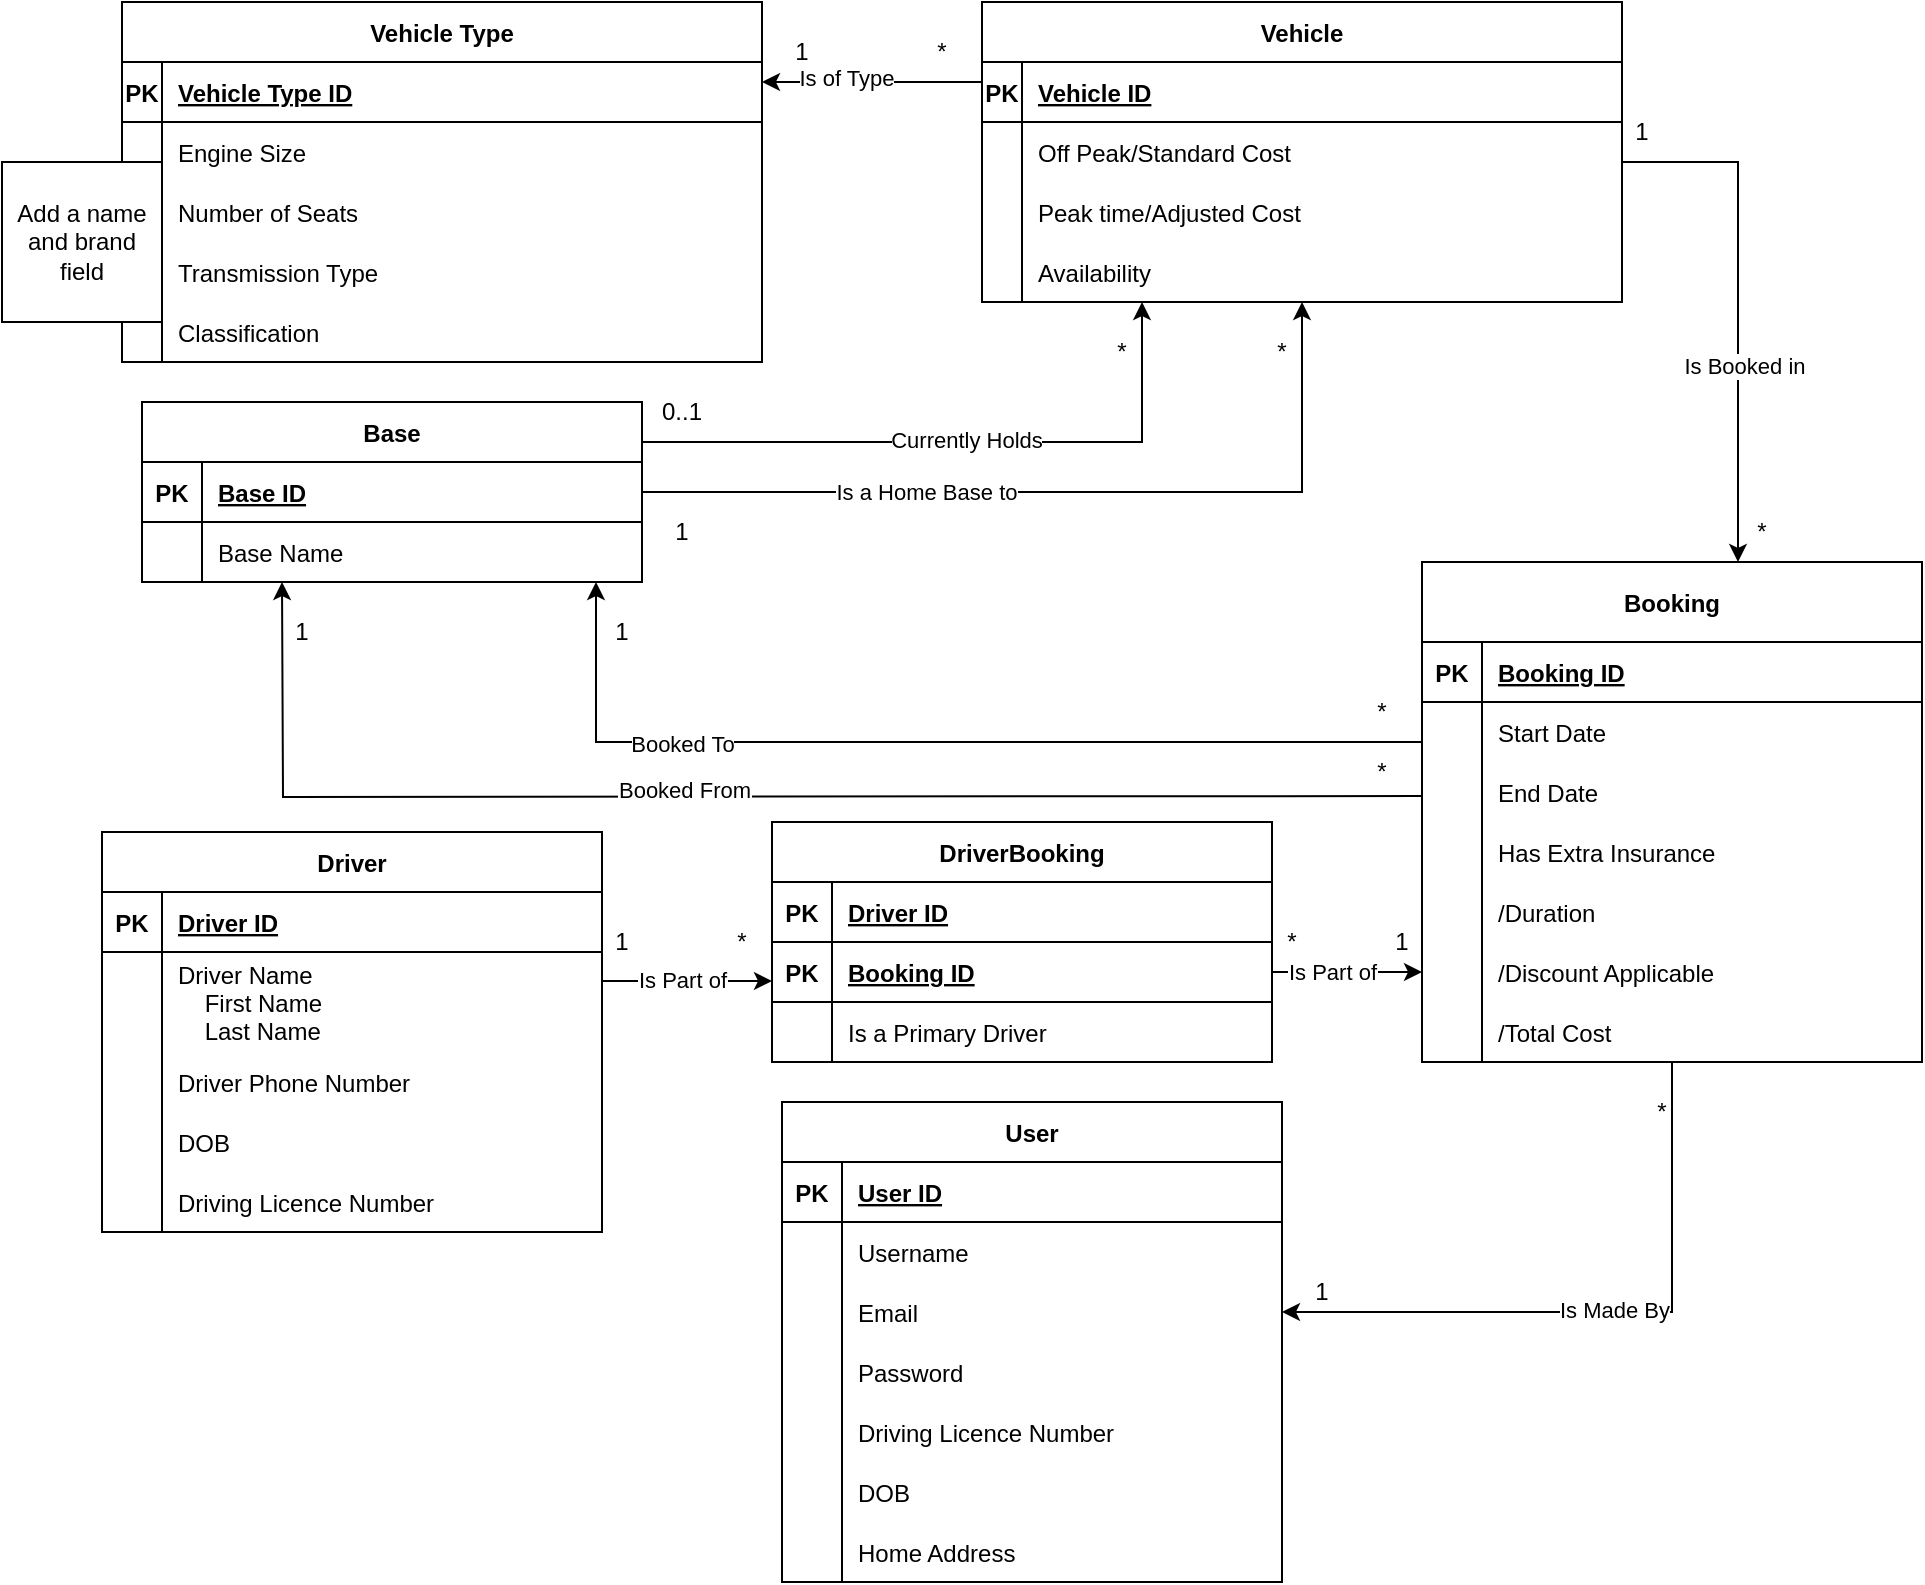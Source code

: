 <mxfile version="23.1.1" type="github">
  <diagram id="R2lEEEUBdFMjLlhIrx00" name="Page-1">
    <mxGraphModel dx="1900" dy="1703" grid="1" gridSize="10" guides="1" tooltips="1" connect="1" arrows="1" fold="1" page="1" pageScale="1" pageWidth="850" pageHeight="1100" math="0" shadow="0" extFonts="Permanent Marker^https://fonts.googleapis.com/css?family=Permanent+Marker">
      <root>
        <mxCell id="0" />
        <mxCell id="1" parent="0" />
        <mxCell id="C-vyLk0tnHw3VtMMgP7b-23" value="Base" style="shape=table;startSize=30;container=1;collapsible=1;childLayout=tableLayout;fixedRows=1;rowLines=0;fontStyle=1;align=center;resizeLast=1;" parent="1" vertex="1">
          <mxGeometry x="-20" y="150" width="250" height="90" as="geometry" />
        </mxCell>
        <mxCell id="C-vyLk0tnHw3VtMMgP7b-24" value="" style="shape=partialRectangle;collapsible=0;dropTarget=0;pointerEvents=0;fillColor=none;points=[[0,0.5],[1,0.5]];portConstraint=eastwest;top=0;left=0;right=0;bottom=1;" parent="C-vyLk0tnHw3VtMMgP7b-23" vertex="1">
          <mxGeometry y="30" width="250" height="30" as="geometry" />
        </mxCell>
        <mxCell id="C-vyLk0tnHw3VtMMgP7b-25" value="PK" style="shape=partialRectangle;overflow=hidden;connectable=0;fillColor=none;top=0;left=0;bottom=0;right=0;fontStyle=1;" parent="C-vyLk0tnHw3VtMMgP7b-24" vertex="1">
          <mxGeometry width="30" height="30" as="geometry">
            <mxRectangle width="30" height="30" as="alternateBounds" />
          </mxGeometry>
        </mxCell>
        <mxCell id="C-vyLk0tnHw3VtMMgP7b-26" value="Base ID" style="shape=partialRectangle;overflow=hidden;connectable=0;fillColor=none;top=0;left=0;bottom=0;right=0;align=left;spacingLeft=6;fontStyle=5;" parent="C-vyLk0tnHw3VtMMgP7b-24" vertex="1">
          <mxGeometry x="30" width="220" height="30" as="geometry">
            <mxRectangle width="220" height="30" as="alternateBounds" />
          </mxGeometry>
        </mxCell>
        <mxCell id="C-vyLk0tnHw3VtMMgP7b-27" value="" style="shape=partialRectangle;collapsible=0;dropTarget=0;pointerEvents=0;fillColor=none;points=[[0,0.5],[1,0.5]];portConstraint=eastwest;top=0;left=0;right=0;bottom=0;" parent="C-vyLk0tnHw3VtMMgP7b-23" vertex="1">
          <mxGeometry y="60" width="250" height="30" as="geometry" />
        </mxCell>
        <mxCell id="C-vyLk0tnHw3VtMMgP7b-28" value="" style="shape=partialRectangle;overflow=hidden;connectable=0;fillColor=none;top=0;left=0;bottom=0;right=0;" parent="C-vyLk0tnHw3VtMMgP7b-27" vertex="1">
          <mxGeometry width="30" height="30" as="geometry">
            <mxRectangle width="30" height="30" as="alternateBounds" />
          </mxGeometry>
        </mxCell>
        <mxCell id="C-vyLk0tnHw3VtMMgP7b-29" value="Base Name" style="shape=partialRectangle;overflow=hidden;connectable=0;fillColor=none;top=0;left=0;bottom=0;right=0;align=left;spacingLeft=6;" parent="C-vyLk0tnHw3VtMMgP7b-27" vertex="1">
          <mxGeometry x="30" width="220" height="30" as="geometry">
            <mxRectangle width="220" height="30" as="alternateBounds" />
          </mxGeometry>
        </mxCell>
        <mxCell id="XFziTfGbW6GDm8dm62b6-1" style="edgeStyle=orthogonalEdgeStyle;rounded=0;orthogonalLoop=1;jettySize=auto;html=1;exitX=1;exitY=0.25;exitDx=0;exitDy=0;" parent="1" source="C-vyLk0tnHw3VtMMgP7b-23" edge="1">
          <mxGeometry relative="1" as="geometry">
            <mxPoint x="480" y="100" as="targetPoint" />
            <Array as="points">
              <mxPoint x="230" y="170" />
            </Array>
            <mxPoint x="320" y="210" as="sourcePoint" />
          </mxGeometry>
        </mxCell>
        <mxCell id="XFziTfGbW6GDm8dm62b6-3" value="Currently Holds" style="edgeLabel;html=1;align=center;verticalAlign=middle;resizable=0;points=[];" parent="XFziTfGbW6GDm8dm62b6-1" vertex="1" connectable="0">
          <mxGeometry x="-0.255" relative="1" as="geometry">
            <mxPoint x="44" y="-1" as="offset" />
          </mxGeometry>
        </mxCell>
        <mxCell id="XFziTfGbW6GDm8dm62b6-7" style="edgeStyle=orthogonalEdgeStyle;rounded=0;orthogonalLoop=1;jettySize=auto;html=1;" parent="1" edge="1">
          <mxGeometry relative="1" as="geometry">
            <mxPoint x="778" y="230" as="targetPoint" />
            <Array as="points">
              <mxPoint x="720" y="30" />
              <mxPoint x="778" y="30" />
            </Array>
            <mxPoint x="720" y="30" as="sourcePoint" />
          </mxGeometry>
        </mxCell>
        <mxCell id="XFziTfGbW6GDm8dm62b6-39" value="Is Booked in" style="edgeLabel;html=1;align=center;verticalAlign=middle;resizable=0;points=[];" parent="XFziTfGbW6GDm8dm62b6-7" vertex="1" connectable="0">
          <mxGeometry x="0.236" y="3" relative="1" as="geometry">
            <mxPoint as="offset" />
          </mxGeometry>
        </mxCell>
        <mxCell id="XFziTfGbW6GDm8dm62b6-15" style="edgeStyle=orthogonalEdgeStyle;rounded=0;orthogonalLoop=1;jettySize=auto;html=1;entryX=1;entryY=0.5;entryDx=0;entryDy=0;" parent="1" edge="1">
          <mxGeometry relative="1" as="geometry">
            <mxPoint x="745" y="480" as="sourcePoint" />
            <mxPoint x="550" y="605" as="targetPoint" />
            <Array as="points">
              <mxPoint x="745.5" y="605" />
            </Array>
          </mxGeometry>
        </mxCell>
        <mxCell id="XFziTfGbW6GDm8dm62b6-29" value="Is Made By" style="edgeLabel;html=1;align=center;verticalAlign=middle;resizable=0;points=[];" parent="XFziTfGbW6GDm8dm62b6-15" vertex="1" connectable="0">
          <mxGeometry x="-0.039" y="-2" relative="1" as="geometry">
            <mxPoint y="1" as="offset" />
          </mxGeometry>
        </mxCell>
        <mxCell id="XFziTfGbW6GDm8dm62b6-22" style="edgeStyle=orthogonalEdgeStyle;rounded=0;orthogonalLoop=1;jettySize=auto;html=1;exitX=1;exitY=0.5;exitDx=0;exitDy=0;" parent="1" source="C-vyLk0tnHw3VtMMgP7b-27" edge="1">
          <mxGeometry relative="1" as="geometry">
            <mxPoint x="300" y="200" as="sourcePoint" />
            <mxPoint x="560" y="100" as="targetPoint" />
            <Array as="points">
              <mxPoint x="560" y="195" />
            </Array>
          </mxGeometry>
        </mxCell>
        <mxCell id="XFziTfGbW6GDm8dm62b6-25" value="Is a Home Base to" style="edgeLabel;html=1;align=center;verticalAlign=middle;resizable=0;points=[];" parent="XFziTfGbW6GDm8dm62b6-22" vertex="1" connectable="0">
          <mxGeometry x="-0.243" y="3" relative="1" as="geometry">
            <mxPoint y="3" as="offset" />
          </mxGeometry>
        </mxCell>
        <mxCell id="XFziTfGbW6GDm8dm62b6-35" style="edgeStyle=orthogonalEdgeStyle;rounded=0;orthogonalLoop=1;jettySize=auto;html=1;" parent="1" edge="1">
          <mxGeometry relative="1" as="geometry">
            <mxPoint x="50" y="240" as="targetPoint" />
            <mxPoint x="620" y="347" as="sourcePoint" />
          </mxGeometry>
        </mxCell>
        <mxCell id="XFziTfGbW6GDm8dm62b6-36" value="Booked From" style="edgeLabel;html=1;align=center;verticalAlign=middle;resizable=0;points=[];" parent="XFziTfGbW6GDm8dm62b6-35" vertex="1" connectable="0">
          <mxGeometry x="0.092" y="-4" relative="1" as="geometry">
            <mxPoint as="offset" />
          </mxGeometry>
        </mxCell>
        <mxCell id="XFziTfGbW6GDm8dm62b6-37" style="edgeStyle=orthogonalEdgeStyle;rounded=0;orthogonalLoop=1;jettySize=auto;html=1;exitX=0;exitY=0.793;exitDx=0;exitDy=0;exitPerimeter=0;" parent="1" source="XFziTfGbW6GDm8dm62b6-12" edge="1">
          <mxGeometry relative="1" as="geometry">
            <Array as="points">
              <mxPoint x="620" y="320" />
              <mxPoint x="207" y="320" />
            </Array>
            <mxPoint x="660" y="320" as="sourcePoint" />
            <mxPoint x="207" y="240" as="targetPoint" />
          </mxGeometry>
        </mxCell>
        <mxCell id="XFziTfGbW6GDm8dm62b6-38" value="Booked To" style="edgeLabel;html=1;align=center;verticalAlign=middle;resizable=0;points=[];" parent="XFziTfGbW6GDm8dm62b6-37" vertex="1" connectable="0">
          <mxGeometry x="0.508" y="1" relative="1" as="geometry">
            <mxPoint as="offset" />
          </mxGeometry>
        </mxCell>
        <mxCell id="uWBuWXja9LEsh-4lgXYK-19" style="edgeStyle=orthogonalEdgeStyle;rounded=0;orthogonalLoop=1;jettySize=auto;html=1;entryX=0;entryY=0.5;entryDx=0;entryDy=0;" parent="1" edge="1">
          <mxGeometry relative="1" as="geometry">
            <mxPoint x="210" y="439.5" as="sourcePoint" />
            <mxPoint x="295" y="439.5" as="targetPoint" />
          </mxGeometry>
        </mxCell>
        <mxCell id="uWBuWXja9LEsh-4lgXYK-20" value="Is Part of" style="edgeLabel;html=1;align=center;verticalAlign=middle;resizable=0;points=[];" parent="uWBuWXja9LEsh-4lgXYK-19" vertex="1" connectable="0">
          <mxGeometry x="0.148" y="2" relative="1" as="geometry">
            <mxPoint x="-9" y="1" as="offset" />
          </mxGeometry>
        </mxCell>
        <mxCell id="uWBuWXja9LEsh-4lgXYK-27" style="edgeStyle=orthogonalEdgeStyle;rounded=0;orthogonalLoop=1;jettySize=auto;html=1;" parent="1" edge="1">
          <mxGeometry relative="1" as="geometry">
            <mxPoint x="290" y="-10" as="targetPoint" />
            <mxPoint x="400" y="-10" as="sourcePoint" />
            <Array as="points">
              <mxPoint x="370" y="-10" />
              <mxPoint x="370" y="-10" />
            </Array>
          </mxGeometry>
        </mxCell>
        <mxCell id="uWBuWXja9LEsh-4lgXYK-28" value="Is of Type" style="edgeLabel;html=1;align=center;verticalAlign=middle;resizable=0;points=[];" parent="uWBuWXja9LEsh-4lgXYK-27" vertex="1" connectable="0">
          <mxGeometry x="0.236" y="-2" relative="1" as="geometry">
            <mxPoint as="offset" />
          </mxGeometry>
        </mxCell>
        <mxCell id="uWBuWXja9LEsh-4lgXYK-9" value="DriverBooking" style="shape=table;startSize=30;container=1;collapsible=1;childLayout=tableLayout;fixedRows=1;rowLines=0;fontStyle=1;align=center;resizeLast=1;" parent="1" vertex="1">
          <mxGeometry x="295" y="360" width="250" height="120" as="geometry" />
        </mxCell>
        <mxCell id="uWBuWXja9LEsh-4lgXYK-10" value="" style="shape=partialRectangle;collapsible=0;dropTarget=0;pointerEvents=0;fillColor=none;points=[[0,0.5],[1,0.5]];portConstraint=eastwest;top=0;left=0;right=0;bottom=1;" parent="uWBuWXja9LEsh-4lgXYK-9" vertex="1">
          <mxGeometry y="30" width="250" height="30" as="geometry" />
        </mxCell>
        <mxCell id="uWBuWXja9LEsh-4lgXYK-11" value="PK" style="shape=partialRectangle;overflow=hidden;connectable=0;fillColor=none;top=0;left=0;bottom=0;right=0;fontStyle=1;" parent="uWBuWXja9LEsh-4lgXYK-10" vertex="1">
          <mxGeometry width="30" height="30" as="geometry">
            <mxRectangle width="30" height="30" as="alternateBounds" />
          </mxGeometry>
        </mxCell>
        <mxCell id="uWBuWXja9LEsh-4lgXYK-12" value="Driver ID" style="shape=partialRectangle;overflow=hidden;connectable=0;fillColor=none;top=0;left=0;bottom=0;right=0;align=left;spacingLeft=6;fontStyle=5;" parent="uWBuWXja9LEsh-4lgXYK-10" vertex="1">
          <mxGeometry x="30" width="220" height="30" as="geometry">
            <mxRectangle width="220" height="30" as="alternateBounds" />
          </mxGeometry>
        </mxCell>
        <mxCell id="uWBuWXja9LEsh-4lgXYK-13" value="" style="shape=partialRectangle;collapsible=0;dropTarget=0;pointerEvents=0;fillColor=none;points=[[0,0.5],[1,0.5]];portConstraint=eastwest;top=0;left=0;right=0;bottom=0;" parent="uWBuWXja9LEsh-4lgXYK-9" vertex="1">
          <mxGeometry y="60" width="250" height="30" as="geometry" />
        </mxCell>
        <mxCell id="uWBuWXja9LEsh-4lgXYK-14" value="PK" style="shape=partialRectangle;overflow=hidden;connectable=0;fillColor=none;top=0;left=0;bottom=1;right=0;fontStyle=1" parent="uWBuWXja9LEsh-4lgXYK-13" vertex="1">
          <mxGeometry width="30" height="30" as="geometry">
            <mxRectangle width="30" height="30" as="alternateBounds" />
          </mxGeometry>
        </mxCell>
        <mxCell id="uWBuWXja9LEsh-4lgXYK-15" value="Booking ID" style="shape=partialRectangle;overflow=hidden;connectable=0;fillColor=none;top=0;left=0;bottom=1;right=0;align=left;spacingLeft=6;fontStyle=5" parent="uWBuWXja9LEsh-4lgXYK-13" vertex="1">
          <mxGeometry x="30" width="220" height="30" as="geometry">
            <mxRectangle width="220" height="30" as="alternateBounds" />
          </mxGeometry>
        </mxCell>
        <mxCell id="uWBuWXja9LEsh-4lgXYK-16" value="" style="shape=partialRectangle;collapsible=0;dropTarget=0;pointerEvents=0;fillColor=none;points=[[0,0.5],[1,0.5]];portConstraint=eastwest;top=0;left=0;right=0;bottom=0;" parent="uWBuWXja9LEsh-4lgXYK-9" vertex="1">
          <mxGeometry y="90" width="250" height="30" as="geometry" />
        </mxCell>
        <mxCell id="uWBuWXja9LEsh-4lgXYK-17" value="" style="shape=partialRectangle;overflow=hidden;connectable=0;fillColor=none;top=0;left=0;bottom=0;right=0;" parent="uWBuWXja9LEsh-4lgXYK-16" vertex="1">
          <mxGeometry width="30" height="30" as="geometry">
            <mxRectangle width="30" height="30" as="alternateBounds" />
          </mxGeometry>
        </mxCell>
        <mxCell id="uWBuWXja9LEsh-4lgXYK-18" value="Is a Primary Driver" style="shape=partialRectangle;overflow=hidden;connectable=0;fillColor=none;top=0;left=0;bottom=0;right=0;align=left;spacingLeft=6;" parent="uWBuWXja9LEsh-4lgXYK-16" vertex="1">
          <mxGeometry x="30" width="220" height="30" as="geometry">
            <mxRectangle width="220" height="30" as="alternateBounds" />
          </mxGeometry>
        </mxCell>
        <mxCell id="uWBuWXja9LEsh-4lgXYK-21" style="edgeStyle=orthogonalEdgeStyle;rounded=0;orthogonalLoop=1;jettySize=auto;html=1;" parent="1" edge="1">
          <mxGeometry relative="1" as="geometry">
            <mxPoint x="545" y="435" as="sourcePoint" />
            <mxPoint x="620" y="435" as="targetPoint" />
          </mxGeometry>
        </mxCell>
        <mxCell id="uWBuWXja9LEsh-4lgXYK-22" value="Is Part of" style="edgeLabel;html=1;align=center;verticalAlign=middle;resizable=0;points=[];" parent="uWBuWXja9LEsh-4lgXYK-21" vertex="1" connectable="0">
          <mxGeometry x="-0.203" y="-2" relative="1" as="geometry">
            <mxPoint y="-2" as="offset" />
          </mxGeometry>
        </mxCell>
        <mxCell id="uWBuWXja9LEsh-4lgXYK-45" value="" style="group" parent="1" vertex="1" connectable="0">
          <mxGeometry x="-40" y="365" width="250" height="200" as="geometry" />
        </mxCell>
        <mxCell id="XFziTfGbW6GDm8dm62b6-40" value="Driver" style="shape=table;startSize=30;container=1;collapsible=1;childLayout=tableLayout;fixedRows=1;rowLines=0;fontStyle=1;align=center;resizeLast=1;" parent="uWBuWXja9LEsh-4lgXYK-45" vertex="1">
          <mxGeometry width="250" height="200" as="geometry">
            <mxRectangle width="80" height="30" as="alternateBounds" />
          </mxGeometry>
        </mxCell>
        <mxCell id="XFziTfGbW6GDm8dm62b6-41" value="" style="shape=partialRectangle;collapsible=0;dropTarget=0;pointerEvents=0;fillColor=none;points=[[0,0.5],[1,0.5]];portConstraint=eastwest;top=0;left=0;right=0;bottom=1;" parent="XFziTfGbW6GDm8dm62b6-40" vertex="1">
          <mxGeometry y="30" width="250" height="30" as="geometry" />
        </mxCell>
        <mxCell id="XFziTfGbW6GDm8dm62b6-42" value="PK" style="shape=partialRectangle;overflow=hidden;connectable=0;fillColor=none;top=0;left=0;bottom=0;right=0;fontStyle=1;" parent="XFziTfGbW6GDm8dm62b6-41" vertex="1">
          <mxGeometry width="30" height="30" as="geometry">
            <mxRectangle width="30" height="30" as="alternateBounds" />
          </mxGeometry>
        </mxCell>
        <mxCell id="XFziTfGbW6GDm8dm62b6-43" value="Driver ID" style="shape=partialRectangle;overflow=hidden;connectable=0;fillColor=none;top=0;left=0;bottom=0;right=0;align=left;spacingLeft=6;fontStyle=5;" parent="XFziTfGbW6GDm8dm62b6-41" vertex="1">
          <mxGeometry x="30" width="220" height="30" as="geometry">
            <mxRectangle width="220" height="30" as="alternateBounds" />
          </mxGeometry>
        </mxCell>
        <mxCell id="XFziTfGbW6GDm8dm62b6-44" value="" style="shape=partialRectangle;collapsible=0;dropTarget=0;pointerEvents=0;fillColor=none;points=[[0,0.5],[1,0.5]];portConstraint=eastwest;top=0;left=0;right=0;bottom=0;" parent="XFziTfGbW6GDm8dm62b6-40" vertex="1">
          <mxGeometry y="60" width="250" height="50" as="geometry" />
        </mxCell>
        <mxCell id="XFziTfGbW6GDm8dm62b6-45" value="" style="shape=partialRectangle;overflow=hidden;connectable=0;fillColor=none;top=0;left=0;bottom=0;right=0;" parent="XFziTfGbW6GDm8dm62b6-44" vertex="1">
          <mxGeometry width="30" height="50" as="geometry">
            <mxRectangle width="30" height="50" as="alternateBounds" />
          </mxGeometry>
        </mxCell>
        <mxCell id="XFziTfGbW6GDm8dm62b6-46" value="Driver Name&#xa;    First Name&#xa;    Last Name" style="shape=partialRectangle;overflow=hidden;connectable=0;fillColor=none;top=0;left=0;bottom=0;right=0;align=left;spacingLeft=6;" parent="XFziTfGbW6GDm8dm62b6-44" vertex="1">
          <mxGeometry x="30" width="220" height="50" as="geometry">
            <mxRectangle width="220" height="50" as="alternateBounds" />
          </mxGeometry>
        </mxCell>
        <mxCell id="XFziTfGbW6GDm8dm62b6-47" value="" style="shape=partialRectangle;collapsible=0;dropTarget=0;pointerEvents=0;fillColor=none;points=[[0,0.5],[1,0.5]];portConstraint=eastwest;top=0;left=0;right=0;bottom=0;" parent="XFziTfGbW6GDm8dm62b6-40" vertex="1">
          <mxGeometry y="110" width="250" height="30" as="geometry" />
        </mxCell>
        <mxCell id="XFziTfGbW6GDm8dm62b6-48" value="" style="shape=partialRectangle;overflow=hidden;connectable=0;fillColor=none;top=0;left=0;bottom=0;right=0;" parent="XFziTfGbW6GDm8dm62b6-47" vertex="1">
          <mxGeometry width="30" height="30" as="geometry">
            <mxRectangle width="30" height="30" as="alternateBounds" />
          </mxGeometry>
        </mxCell>
        <mxCell id="XFziTfGbW6GDm8dm62b6-49" value="Driver Phone Number" style="shape=partialRectangle;overflow=hidden;connectable=0;fillColor=none;top=0;left=0;bottom=0;right=0;align=left;spacingLeft=6;" parent="XFziTfGbW6GDm8dm62b6-47" vertex="1">
          <mxGeometry x="30" width="220" height="30" as="geometry">
            <mxRectangle width="220" height="30" as="alternateBounds" />
          </mxGeometry>
        </mxCell>
        <mxCell id="XFziTfGbW6GDm8dm62b6-51" value="DOB" style="shape=partialRectangle;overflow=hidden;connectable=0;fillColor=none;top=0;left=1;bottom=0;right=0;align=left;spacingLeft=6;" parent="uWBuWXja9LEsh-4lgXYK-45" vertex="1">
          <mxGeometry x="30" y="140" width="220" height="30" as="geometry">
            <mxRectangle width="220" height="30" as="alternateBounds" />
          </mxGeometry>
        </mxCell>
        <mxCell id="XFziTfGbW6GDm8dm62b6-52" value="Driving Licence Number" style="shape=partialRectangle;overflow=hidden;connectable=0;fillColor=none;top=0;left=1;bottom=0;right=0;align=left;spacingLeft=6;" parent="uWBuWXja9LEsh-4lgXYK-45" vertex="1">
          <mxGeometry x="30" y="170" width="220" height="30" as="geometry">
            <mxRectangle width="220" height="30" as="alternateBounds" />
          </mxGeometry>
        </mxCell>
        <mxCell id="uWBuWXja9LEsh-4lgXYK-46" value="" style="group" parent="1" vertex="1" connectable="0">
          <mxGeometry x="300" y="500" width="250" height="240" as="geometry" />
        </mxCell>
        <mxCell id="C-vyLk0tnHw3VtMMgP7b-13" value="User" style="shape=table;startSize=30;container=1;collapsible=1;childLayout=tableLayout;fixedRows=1;rowLines=0;fontStyle=1;align=center;resizeLast=1;" parent="uWBuWXja9LEsh-4lgXYK-46" vertex="1">
          <mxGeometry width="250" height="240" as="geometry">
            <mxRectangle width="70" height="30" as="alternateBounds" />
          </mxGeometry>
        </mxCell>
        <mxCell id="C-vyLk0tnHw3VtMMgP7b-14" value="" style="shape=partialRectangle;collapsible=0;dropTarget=0;pointerEvents=0;fillColor=none;points=[[0,0.5],[1,0.5]];portConstraint=eastwest;top=0;left=0;right=0;bottom=1;" parent="C-vyLk0tnHw3VtMMgP7b-13" vertex="1">
          <mxGeometry y="30" width="250" height="30" as="geometry" />
        </mxCell>
        <mxCell id="C-vyLk0tnHw3VtMMgP7b-15" value="PK" style="shape=partialRectangle;overflow=hidden;connectable=0;fillColor=none;top=0;left=0;bottom=0;right=0;fontStyle=1;" parent="C-vyLk0tnHw3VtMMgP7b-14" vertex="1">
          <mxGeometry width="30" height="30" as="geometry">
            <mxRectangle width="30" height="30" as="alternateBounds" />
          </mxGeometry>
        </mxCell>
        <mxCell id="C-vyLk0tnHw3VtMMgP7b-16" value="User ID" style="shape=partialRectangle;overflow=hidden;connectable=0;fillColor=none;top=0;left=0;bottom=0;right=0;align=left;spacingLeft=6;fontStyle=5;" parent="C-vyLk0tnHw3VtMMgP7b-14" vertex="1">
          <mxGeometry x="30" width="220" height="30" as="geometry">
            <mxRectangle width="220" height="30" as="alternateBounds" />
          </mxGeometry>
        </mxCell>
        <mxCell id="C-vyLk0tnHw3VtMMgP7b-17" value="" style="shape=partialRectangle;collapsible=0;dropTarget=0;pointerEvents=0;fillColor=none;points=[[0,0.5],[1,0.5]];portConstraint=eastwest;top=0;left=0;right=0;bottom=0;" parent="C-vyLk0tnHw3VtMMgP7b-13" vertex="1">
          <mxGeometry y="60" width="250" height="30" as="geometry" />
        </mxCell>
        <mxCell id="C-vyLk0tnHw3VtMMgP7b-18" value="" style="shape=partialRectangle;overflow=hidden;connectable=0;fillColor=none;top=0;left=0;bottom=0;right=0;" parent="C-vyLk0tnHw3VtMMgP7b-17" vertex="1">
          <mxGeometry width="30" height="30" as="geometry">
            <mxRectangle width="30" height="30" as="alternateBounds" />
          </mxGeometry>
        </mxCell>
        <mxCell id="C-vyLk0tnHw3VtMMgP7b-19" value="Username" style="shape=partialRectangle;overflow=hidden;connectable=0;fillColor=none;top=0;left=0;bottom=0;right=0;align=left;spacingLeft=6;" parent="C-vyLk0tnHw3VtMMgP7b-17" vertex="1">
          <mxGeometry x="30" width="220" height="30" as="geometry">
            <mxRectangle width="220" height="30" as="alternateBounds" />
          </mxGeometry>
        </mxCell>
        <mxCell id="C-vyLk0tnHw3VtMMgP7b-20" value="" style="shape=partialRectangle;collapsible=0;dropTarget=0;pointerEvents=0;fillColor=none;points=[[0,0.5],[1,0.5]];portConstraint=eastwest;top=0;left=0;right=0;bottom=0;" parent="C-vyLk0tnHw3VtMMgP7b-13" vertex="1">
          <mxGeometry y="90" width="250" height="30" as="geometry" />
        </mxCell>
        <mxCell id="C-vyLk0tnHw3VtMMgP7b-21" value="" style="shape=partialRectangle;overflow=hidden;connectable=0;fillColor=none;top=0;left=0;bottom=0;right=0;" parent="C-vyLk0tnHw3VtMMgP7b-20" vertex="1">
          <mxGeometry width="30" height="30" as="geometry">
            <mxRectangle width="30" height="30" as="alternateBounds" />
          </mxGeometry>
        </mxCell>
        <mxCell id="C-vyLk0tnHw3VtMMgP7b-22" value="Email" style="shape=partialRectangle;overflow=hidden;connectable=0;fillColor=none;top=0;left=0;bottom=0;right=0;align=left;spacingLeft=6;" parent="C-vyLk0tnHw3VtMMgP7b-20" vertex="1">
          <mxGeometry x="30" width="220" height="30" as="geometry">
            <mxRectangle width="220" height="30" as="alternateBounds" />
          </mxGeometry>
        </mxCell>
        <mxCell id="XFziTfGbW6GDm8dm62b6-33" value="Password" style="shape=partialRectangle;overflow=hidden;connectable=0;fillColor=none;top=0;left=1;bottom=0;right=0;align=left;spacingLeft=6;" parent="uWBuWXja9LEsh-4lgXYK-46" vertex="1">
          <mxGeometry x="30" y="120" width="220" height="30" as="geometry">
            <mxRectangle width="220" height="30" as="alternateBounds" />
          </mxGeometry>
        </mxCell>
        <mxCell id="XFziTfGbW6GDm8dm62b6-50" value="Driving Licence Number" style="shape=partialRectangle;overflow=hidden;connectable=0;fillColor=none;top=0;left=1;bottom=0;right=0;align=left;spacingLeft=6;" parent="uWBuWXja9LEsh-4lgXYK-46" vertex="1">
          <mxGeometry x="30" y="150" width="220" height="30" as="geometry">
            <mxRectangle width="220" height="30" as="alternateBounds" />
          </mxGeometry>
        </mxCell>
        <mxCell id="uWBuWXja9LEsh-4lgXYK-42" value="DOB" style="shape=partialRectangle;overflow=hidden;connectable=0;fillColor=none;top=0;left=1;bottom=0;right=0;align=left;spacingLeft=6;" parent="uWBuWXja9LEsh-4lgXYK-46" vertex="1">
          <mxGeometry x="30" y="180" width="220" height="30" as="geometry">
            <mxRectangle width="220" height="30" as="alternateBounds" />
          </mxGeometry>
        </mxCell>
        <mxCell id="uWBuWXja9LEsh-4lgXYK-43" value="Home Address" style="shape=partialRectangle;overflow=hidden;connectable=0;fillColor=none;top=0;left=1;bottom=0;right=0;align=left;spacingLeft=6;" parent="uWBuWXja9LEsh-4lgXYK-46" vertex="1">
          <mxGeometry x="30" y="210" width="220" height="30" as="geometry">
            <mxRectangle width="220" height="30" as="alternateBounds" />
          </mxGeometry>
        </mxCell>
        <mxCell id="ukf21X1gdMOUIVegYiUN-4" value="" style="group;glass=0;rounded=0;" parent="1" vertex="1" connectable="0">
          <mxGeometry x="-30" y="-50" width="320" height="180" as="geometry" />
        </mxCell>
        <mxCell id="uWBuWXja9LEsh-4lgXYK-49" value="" style="group" parent="ukf21X1gdMOUIVegYiUN-4" vertex="1" connectable="0">
          <mxGeometry width="320" height="150" as="geometry" />
        </mxCell>
        <mxCell id="uWBuWXja9LEsh-4lgXYK-3" value="Engine Size" style="shape=partialRectangle;overflow=hidden;connectable=0;fillColor=none;top=0;left=1;bottom=0;right=0;align=left;spacingLeft=6;fontStyle=0;" parent="uWBuWXja9LEsh-4lgXYK-49" vertex="1">
          <mxGeometry x="20" y="60" width="300" height="30" as="geometry">
            <mxRectangle width="300" height="30" as="alternateBounds" />
          </mxGeometry>
        </mxCell>
        <mxCell id="uWBuWXja9LEsh-4lgXYK-30" value="Number of Seats" style="shape=partialRectangle;overflow=hidden;connectable=0;fillColor=none;top=0;left=1;bottom=0;right=0;align=left;spacingLeft=6;fontStyle=0;" parent="uWBuWXja9LEsh-4lgXYK-49" vertex="1">
          <mxGeometry x="20" y="90" width="300" height="30" as="geometry">
            <mxRectangle width="300" height="30" as="alternateBounds" />
          </mxGeometry>
        </mxCell>
        <mxCell id="uWBuWXja9LEsh-4lgXYK-31" value="Transmission Type" style="shape=partialRectangle;overflow=hidden;connectable=0;fillColor=none;top=0;left=1;bottom=0;right=0;align=left;spacingLeft=6;fontStyle=0;" parent="uWBuWXja9LEsh-4lgXYK-49" vertex="1">
          <mxGeometry x="20" y="120" width="300" height="30" as="geometry">
            <mxRectangle width="300" height="30" as="alternateBounds" />
          </mxGeometry>
        </mxCell>
        <mxCell id="ukf21X1gdMOUIVegYiUN-1" value="Classification" style="shape=partialRectangle;overflow=hidden;connectable=0;fillColor=none;top=0;left=1;bottom=0;right=0;align=left;spacingLeft=6;fontStyle=0;" parent="ukf21X1gdMOUIVegYiUN-4" vertex="1">
          <mxGeometry x="20" y="150" width="300" height="30" as="geometry">
            <mxRectangle width="300" height="30" as="alternateBounds" />
          </mxGeometry>
        </mxCell>
        <mxCell id="uWBuWXja9LEsh-4lgXYK-23" value="Vehicle Type" style="shape=table;startSize=30;container=1;collapsible=1;childLayout=tableLayout;fixedRows=1;rowLines=0;fontStyle=1;align=center;resizeLast=1;" parent="ukf21X1gdMOUIVegYiUN-4" vertex="1">
          <mxGeometry width="320" height="180" as="geometry" />
        </mxCell>
        <mxCell id="uWBuWXja9LEsh-4lgXYK-24" value="" style="shape=partialRectangle;collapsible=0;dropTarget=0;pointerEvents=0;fillColor=none;points=[[0,0.5],[1,0.5]];portConstraint=eastwest;top=0;left=0;right=0;bottom=1;" parent="uWBuWXja9LEsh-4lgXYK-23" vertex="1">
          <mxGeometry y="30" width="320" height="30" as="geometry" />
        </mxCell>
        <mxCell id="uWBuWXja9LEsh-4lgXYK-25" value="PK" style="shape=partialRectangle;overflow=hidden;connectable=0;fillColor=none;top=0;left=0;bottom=0;right=0;fontStyle=1;" parent="uWBuWXja9LEsh-4lgXYK-24" vertex="1">
          <mxGeometry width="20" height="30" as="geometry">
            <mxRectangle width="20" height="30" as="alternateBounds" />
          </mxGeometry>
        </mxCell>
        <mxCell id="uWBuWXja9LEsh-4lgXYK-26" value="Vehicle Type ID" style="shape=partialRectangle;overflow=hidden;connectable=0;fillColor=none;top=0;left=0;bottom=0;right=0;align=left;spacingLeft=6;fontStyle=5;" parent="uWBuWXja9LEsh-4lgXYK-24" vertex="1">
          <mxGeometry x="20" width="300" height="30" as="geometry">
            <mxRectangle width="300" height="30" as="alternateBounds" />
          </mxGeometry>
        </mxCell>
        <mxCell id="XFziTfGbW6GDm8dm62b6-8" value="Booking" style="shape=table;startSize=40;container=1;collapsible=1;childLayout=tableLayout;fixedRows=1;rowLines=0;fontStyle=1;align=center;resizeLast=1;" parent="1" vertex="1">
          <mxGeometry x="620" y="230" width="250" height="250" as="geometry" />
        </mxCell>
        <mxCell id="XFziTfGbW6GDm8dm62b6-9" value="" style="shape=partialRectangle;collapsible=0;dropTarget=0;pointerEvents=0;fillColor=none;points=[[0,0.5],[1,0.5]];portConstraint=eastwest;top=0;left=0;right=0;bottom=1;" parent="XFziTfGbW6GDm8dm62b6-8" vertex="1">
          <mxGeometry y="40" width="250" height="30" as="geometry" />
        </mxCell>
        <mxCell id="XFziTfGbW6GDm8dm62b6-10" value="PK" style="shape=partialRectangle;overflow=hidden;connectable=0;fillColor=none;top=0;left=0;bottom=0;right=0;fontStyle=1;" parent="XFziTfGbW6GDm8dm62b6-9" vertex="1">
          <mxGeometry width="30" height="30" as="geometry">
            <mxRectangle width="30" height="30" as="alternateBounds" />
          </mxGeometry>
        </mxCell>
        <mxCell id="XFziTfGbW6GDm8dm62b6-11" value="Booking ID" style="shape=partialRectangle;overflow=hidden;connectable=0;fillColor=none;top=0;left=0;bottom=0;right=0;align=left;spacingLeft=6;fontStyle=5;" parent="XFziTfGbW6GDm8dm62b6-9" vertex="1">
          <mxGeometry x="30" width="220" height="30" as="geometry">
            <mxRectangle width="220" height="30" as="alternateBounds" />
          </mxGeometry>
        </mxCell>
        <mxCell id="XFziTfGbW6GDm8dm62b6-12" value="" style="shape=partialRectangle;collapsible=0;dropTarget=0;pointerEvents=0;fillColor=none;points=[[0,0.5],[1,0.5]];portConstraint=eastwest;top=0;left=0;right=0;bottom=0;" parent="XFziTfGbW6GDm8dm62b6-8" vertex="1">
          <mxGeometry y="70" width="250" height="30" as="geometry" />
        </mxCell>
        <mxCell id="XFziTfGbW6GDm8dm62b6-13" value="" style="shape=partialRectangle;overflow=hidden;connectable=0;fillColor=none;top=0;left=0;bottom=0;right=0;" parent="XFziTfGbW6GDm8dm62b6-12" vertex="1">
          <mxGeometry width="30" height="30" as="geometry">
            <mxRectangle width="30" height="30" as="alternateBounds" />
          </mxGeometry>
        </mxCell>
        <mxCell id="XFziTfGbW6GDm8dm62b6-14" value="Start Date" style="shape=partialRectangle;overflow=hidden;connectable=0;fillColor=none;top=0;left=0;bottom=0;right=0;align=left;spacingLeft=6;" parent="XFziTfGbW6GDm8dm62b6-12" vertex="1">
          <mxGeometry x="30" width="220" height="30" as="geometry">
            <mxRectangle width="220" height="30" as="alternateBounds" />
          </mxGeometry>
        </mxCell>
        <mxCell id="XFziTfGbW6GDm8dm62b6-19" value="End Date" style="shape=partialRectangle;overflow=hidden;connectable=0;fillColor=none;top=0;left=1;bottom=0;right=0;align=left;spacingLeft=6;perimeterSpacing=0;strokeWidth=1;strokeColor=default;" parent="1" vertex="1">
          <mxGeometry x="650" y="330" width="220" height="30" as="geometry">
            <mxRectangle width="220" height="30" as="alternateBounds" />
          </mxGeometry>
        </mxCell>
        <mxCell id="XFziTfGbW6GDm8dm62b6-27" value="/Duration" style="shape=partialRectangle;overflow=hidden;connectable=0;fillColor=none;top=0;left=1;bottom=0;right=0;align=left;spacingLeft=6;" parent="1" vertex="1">
          <mxGeometry x="650" y="390" width="220" height="30" as="geometry">
            <mxRectangle width="220" height="30" as="alternateBounds" />
          </mxGeometry>
        </mxCell>
        <mxCell id="XFziTfGbW6GDm8dm62b6-30" value="/Total Cost" style="shape=partialRectangle;overflow=hidden;connectable=0;fillColor=none;top=0;left=1;bottom=0;right=0;align=left;spacingLeft=6;fontStyle=0" parent="1" vertex="1">
          <mxGeometry x="650" y="450" width="220" height="30" as="geometry">
            <mxRectangle width="220" height="30" as="alternateBounds" />
          </mxGeometry>
        </mxCell>
        <mxCell id="uWBuWXja9LEsh-4lgXYK-41" value="Has Extra Insurance" style="shape=partialRectangle;overflow=hidden;connectable=0;fillColor=none;top=0;left=1;bottom=0;right=0;align=left;spacingLeft=6;" parent="1" vertex="1">
          <mxGeometry x="650" y="360" width="220" height="30" as="geometry">
            <mxRectangle width="220" height="30" as="alternateBounds" />
          </mxGeometry>
        </mxCell>
        <mxCell id="uWBuWXja9LEsh-4lgXYK-44" value="/Discount Applicable" style="shape=partialRectangle;overflow=hidden;connectable=0;fillColor=none;top=0;left=1;bottom=0;right=0;align=left;spacingLeft=6;" parent="1" vertex="1">
          <mxGeometry x="650" y="420" width="220" height="30" as="geometry">
            <mxRectangle width="220" height="30" as="alternateBounds" />
          </mxGeometry>
        </mxCell>
        <mxCell id="1k9v6xgg7z2QlEdVDeC4-6" value="*" style="text;html=1;strokeColor=none;fillColor=none;align=center;verticalAlign=middle;whiteSpace=wrap;rounded=0;" vertex="1" parent="1">
          <mxGeometry x="460" y="110" width="20" height="30" as="geometry" />
        </mxCell>
        <mxCell id="1k9v6xgg7z2QlEdVDeC4-9" value="*" style="text;html=1;strokeColor=none;fillColor=none;align=center;verticalAlign=middle;whiteSpace=wrap;rounded=0;" vertex="1" parent="1">
          <mxGeometry x="540" y="110" width="20" height="30" as="geometry" />
        </mxCell>
        <mxCell id="1k9v6xgg7z2QlEdVDeC4-10" value="0..1" style="text;html=1;strokeColor=none;fillColor=none;align=center;verticalAlign=middle;whiteSpace=wrap;rounded=0;" vertex="1" parent="1">
          <mxGeometry x="240" y="140" width="20" height="30" as="geometry" />
        </mxCell>
        <mxCell id="1k9v6xgg7z2QlEdVDeC4-11" value="1" style="text;html=1;strokeColor=none;fillColor=none;align=center;verticalAlign=middle;whiteSpace=wrap;rounded=0;" vertex="1" parent="1">
          <mxGeometry x="240" y="200" width="20" height="30" as="geometry" />
        </mxCell>
        <mxCell id="1k9v6xgg7z2QlEdVDeC4-12" value="*" style="text;html=1;strokeColor=none;fillColor=none;align=center;verticalAlign=middle;whiteSpace=wrap;rounded=0;" vertex="1" parent="1">
          <mxGeometry x="370" y="-40" width="20" height="30" as="geometry" />
        </mxCell>
        <mxCell id="1k9v6xgg7z2QlEdVDeC4-13" value="1" style="text;html=1;strokeColor=none;fillColor=none;align=center;verticalAlign=middle;whiteSpace=wrap;rounded=0;" vertex="1" parent="1">
          <mxGeometry x="300" y="-40" width="20" height="30" as="geometry" />
        </mxCell>
        <mxCell id="1k9v6xgg7z2QlEdVDeC4-14" value="1" style="text;html=1;strokeColor=none;fillColor=none;align=center;verticalAlign=middle;whiteSpace=wrap;rounded=0;" vertex="1" parent="1">
          <mxGeometry x="720" width="20" height="30" as="geometry" />
        </mxCell>
        <mxCell id="1k9v6xgg7z2QlEdVDeC4-15" value="*" style="text;html=1;strokeColor=none;fillColor=none;align=center;verticalAlign=middle;whiteSpace=wrap;rounded=0;" vertex="1" parent="1">
          <mxGeometry x="780" y="200" width="20" height="30" as="geometry" />
        </mxCell>
        <mxCell id="1k9v6xgg7z2QlEdVDeC4-16" value="1" style="text;html=1;strokeColor=none;fillColor=none;align=center;verticalAlign=middle;whiteSpace=wrap;rounded=0;" vertex="1" parent="1">
          <mxGeometry x="210" y="250" width="20" height="30" as="geometry" />
        </mxCell>
        <mxCell id="1k9v6xgg7z2QlEdVDeC4-17" value="1" style="text;html=1;strokeColor=none;fillColor=none;align=center;verticalAlign=middle;whiteSpace=wrap;rounded=0;" vertex="1" parent="1">
          <mxGeometry x="50" y="250" width="20" height="30" as="geometry" />
        </mxCell>
        <mxCell id="1k9v6xgg7z2QlEdVDeC4-18" value="*" style="text;html=1;strokeColor=none;fillColor=none;align=center;verticalAlign=middle;whiteSpace=wrap;rounded=0;" vertex="1" parent="1">
          <mxGeometry x="590" y="290" width="20" height="30" as="geometry" />
        </mxCell>
        <mxCell id="1k9v6xgg7z2QlEdVDeC4-19" value="*" style="text;html=1;strokeColor=none;fillColor=none;align=center;verticalAlign=middle;whiteSpace=wrap;rounded=0;" vertex="1" parent="1">
          <mxGeometry x="590" y="320" width="20" height="30" as="geometry" />
        </mxCell>
        <mxCell id="1k9v6xgg7z2QlEdVDeC4-20" value="1" style="text;html=1;strokeColor=none;fillColor=none;align=center;verticalAlign=middle;whiteSpace=wrap;rounded=0;" vertex="1" parent="1">
          <mxGeometry x="600" y="405" width="20" height="30" as="geometry" />
        </mxCell>
        <mxCell id="1k9v6xgg7z2QlEdVDeC4-21" value="*" style="text;html=1;strokeColor=none;fillColor=none;align=center;verticalAlign=middle;whiteSpace=wrap;rounded=0;" vertex="1" parent="1">
          <mxGeometry x="545" y="405" width="20" height="30" as="geometry" />
        </mxCell>
        <mxCell id="1k9v6xgg7z2QlEdVDeC4-22" value="1" style="text;html=1;strokeColor=none;fillColor=none;align=center;verticalAlign=middle;whiteSpace=wrap;rounded=0;" vertex="1" parent="1">
          <mxGeometry x="210" y="405" width="20" height="30" as="geometry" />
        </mxCell>
        <mxCell id="1k9v6xgg7z2QlEdVDeC4-23" value="*" style="text;html=1;strokeColor=none;fillColor=none;align=center;verticalAlign=middle;whiteSpace=wrap;rounded=0;" vertex="1" parent="1">
          <mxGeometry x="270" y="405" width="20" height="30" as="geometry" />
        </mxCell>
        <mxCell id="1k9v6xgg7z2QlEdVDeC4-24" value="*" style="text;html=1;strokeColor=none;fillColor=none;align=center;verticalAlign=middle;whiteSpace=wrap;rounded=0;" vertex="1" parent="1">
          <mxGeometry x="730" y="490" width="20" height="30" as="geometry" />
        </mxCell>
        <mxCell id="1k9v6xgg7z2QlEdVDeC4-25" value="1" style="text;html=1;strokeColor=none;fillColor=none;align=center;verticalAlign=middle;whiteSpace=wrap;rounded=0;" vertex="1" parent="1">
          <mxGeometry x="560" y="580" width="20" height="30" as="geometry" />
        </mxCell>
        <mxCell id="C-vyLk0tnHw3VtMMgP7b-2" value="Vehicle" style="shape=table;startSize=30;container=1;collapsible=1;childLayout=tableLayout;fixedRows=1;rowLines=0;fontStyle=1;align=center;resizeLast=1;" parent="1" vertex="1">
          <mxGeometry x="400" y="-50" width="320" height="150" as="geometry" />
        </mxCell>
        <mxCell id="C-vyLk0tnHw3VtMMgP7b-3" value="" style="shape=partialRectangle;collapsible=0;dropTarget=0;pointerEvents=0;fillColor=none;points=[[0,0.5],[1,0.5]];portConstraint=eastwest;top=0;left=0;right=0;bottom=1;" parent="C-vyLk0tnHw3VtMMgP7b-2" vertex="1">
          <mxGeometry y="30" width="320" height="30" as="geometry" />
        </mxCell>
        <mxCell id="C-vyLk0tnHw3VtMMgP7b-4" value="PK" style="shape=partialRectangle;overflow=hidden;connectable=0;fillColor=none;top=0;left=0;bottom=0;right=0;fontStyle=1;" parent="C-vyLk0tnHw3VtMMgP7b-3" vertex="1">
          <mxGeometry width="20" height="30" as="geometry">
            <mxRectangle width="20" height="30" as="alternateBounds" />
          </mxGeometry>
        </mxCell>
        <mxCell id="C-vyLk0tnHw3VtMMgP7b-5" value="Vehicle ID" style="shape=partialRectangle;overflow=hidden;connectable=0;fillColor=none;top=0;left=0;bottom=0;right=0;align=left;spacingLeft=6;fontStyle=5;" parent="C-vyLk0tnHw3VtMMgP7b-3" vertex="1">
          <mxGeometry x="20" width="300" height="30" as="geometry">
            <mxRectangle width="300" height="30" as="alternateBounds" />
          </mxGeometry>
        </mxCell>
        <mxCell id="c1ZAIc3Db-NzH7cgD-ow-2" value="Off Peak/Standard Cost" style="shape=partialRectangle;overflow=hidden;connectable=0;fillColor=none;top=0;left=1;bottom=0;right=0;align=left;spacingLeft=6;fontStyle=0;" parent="1" vertex="1">
          <mxGeometry x="420" y="10" width="300" height="30" as="geometry">
            <mxRectangle width="300" height="30" as="alternateBounds" />
          </mxGeometry>
        </mxCell>
        <mxCell id="uWBuWXja9LEsh-4lgXYK-38" value="Peak time/Adjusted Cost" style="shape=partialRectangle;overflow=hidden;connectable=0;fillColor=none;top=0;left=1;bottom=0;right=0;align=left;spacingLeft=6;fontStyle=0;" parent="1" vertex="1">
          <mxGeometry x="420" y="40" width="300" height="30" as="geometry">
            <mxRectangle width="300" height="30" as="alternateBounds" />
          </mxGeometry>
        </mxCell>
        <mxCell id="1k9v6xgg7z2QlEdVDeC4-26" value="Availability" style="shape=partialRectangle;overflow=hidden;connectable=0;fillColor=none;top=0;left=1;bottom=0;right=0;align=left;spacingLeft=6;fontStyle=0;" vertex="1" parent="1">
          <mxGeometry x="420" y="70" width="300" height="30" as="geometry">
            <mxRectangle width="300" height="30" as="alternateBounds" />
          </mxGeometry>
        </mxCell>
        <mxCell id="1k9v6xgg7z2QlEdVDeC4-27" value="Add a name and brand field" style="whiteSpace=wrap;html=1;aspect=fixed;" vertex="1" parent="1">
          <mxGeometry x="-90" y="30" width="80" height="80" as="geometry" />
        </mxCell>
      </root>
    </mxGraphModel>
  </diagram>
</mxfile>
